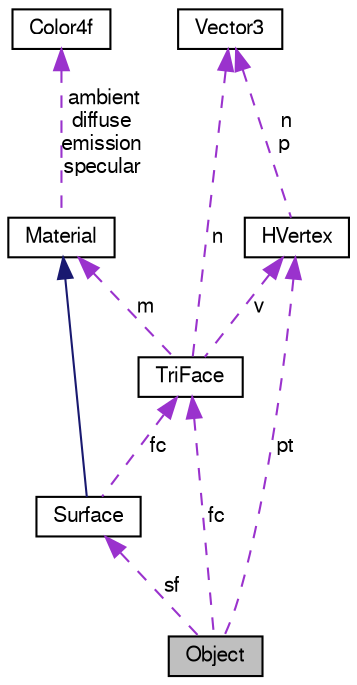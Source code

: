 digraph "Object"
{
 // LATEX_PDF_SIZE
  bgcolor="transparent";
  edge [fontname="FreeSans",fontsize="10",labelfontname="FreeSans",labelfontsize="10"];
  node [fontname="FreeSans",fontsize="10",shape=record];
  Node1 [label="Object",height=0.2,width=0.4,color="black", fillcolor="grey75", style="filled", fontcolor="black",tooltip="Object class."];
  Node2 -> Node1 [dir="back",color="darkorchid3",fontsize="10",style="dashed",label=" fc" ,fontname="FreeSans"];
  Node2 [label="TriFace",height=0.2,width=0.4,color="black",URL="$a01788.html",tooltip="TriFace class."];
  Node3 -> Node2 [dir="back",color="darkorchid3",fontsize="10",style="dashed",label=" m" ,fontname="FreeSans"];
  Node3 [label="Material",height=0.2,width=0.4,color="black",URL="$a01784.html",tooltip="Material class."];
  Node4 -> Node3 [dir="back",color="darkorchid3",fontsize="10",style="dashed",label=" ambient\ndiffuse\nemission\nspecular" ,fontname="FreeSans"];
  Node4 [label="Color4f",height=0.2,width=0.4,color="black",URL="$a01768.html",tooltip="Color4f class."];
  Node5 -> Node2 [dir="back",color="darkorchid3",fontsize="10",style="dashed",label=" n" ,fontname="FreeSans"];
  Node5 [label="Vector3",height=0.2,width=0.4,color="black",URL="$a01484.html",tooltip="Vector3 class."];
  Node6 -> Node2 [dir="back",color="darkorchid3",fontsize="10",style="dashed",label=" v" ,fontname="FreeSans"];
  Node6 [label="HVertex",height=0.2,width=0.4,color="black",URL="$a01780.html",tooltip="HVertex class."];
  Node5 -> Node6 [dir="back",color="darkorchid3",fontsize="10",style="dashed",label=" n\np" ,fontname="FreeSans"];
  Node7 -> Node1 [dir="back",color="darkorchid3",fontsize="10",style="dashed",label=" sf" ,fontname="FreeSans"];
  Node7 [label="Surface",height=0.2,width=0.4,color="black",URL="$a01792.html",tooltip="Surface class."];
  Node3 -> Node7 [dir="back",color="midnightblue",fontsize="10",style="solid",fontname="FreeSans"];
  Node2 -> Node7 [dir="back",color="darkorchid3",fontsize="10",style="dashed",label=" fc" ,fontname="FreeSans"];
  Node6 -> Node1 [dir="back",color="darkorchid3",fontsize="10",style="dashed",label=" pt" ,fontname="FreeSans"];
}
